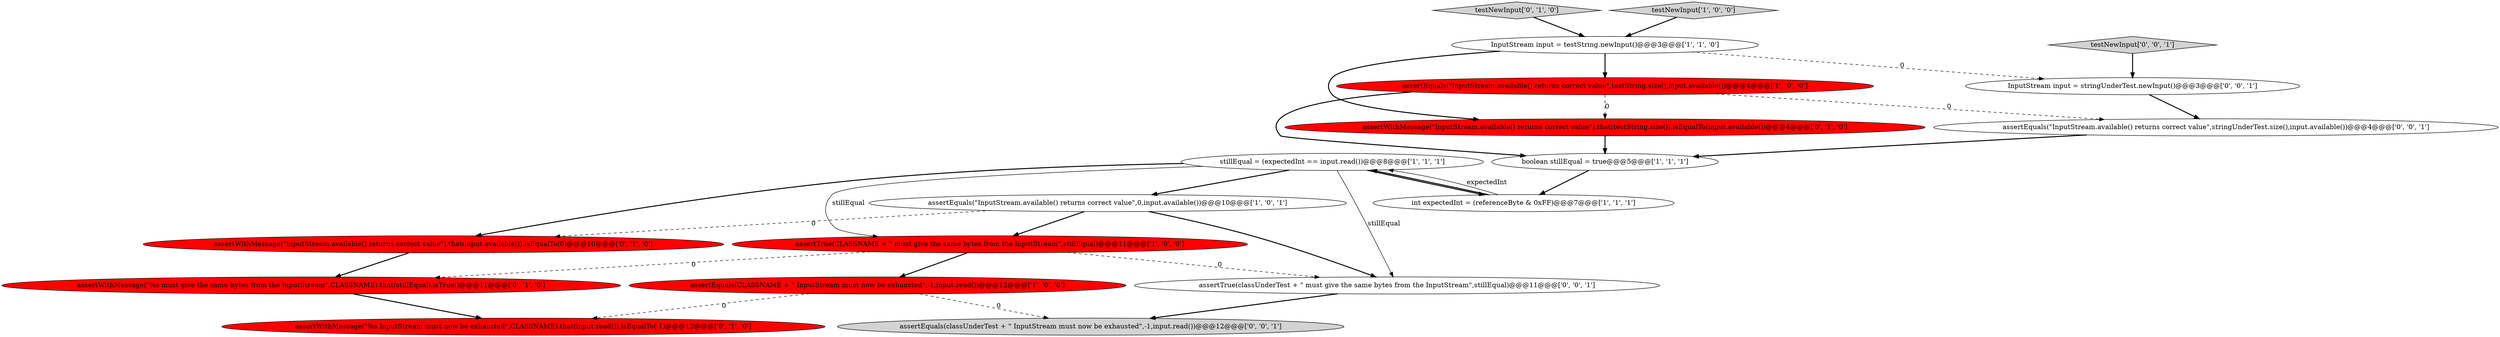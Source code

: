 digraph {
3 [style = filled, label = "assertTrue(CLASSNAME + \" must give the same bytes from the InputStream\",stillEqual)@@@11@@@['1', '0', '0']", fillcolor = red, shape = ellipse image = "AAA1AAABBB1BBB"];
17 [style = filled, label = "assertEquals(classUnderTest + \" InputStream must now be exhausted\",-1,input.read())@@@12@@@['0', '0', '1']", fillcolor = lightgray, shape = ellipse image = "AAA0AAABBB3BBB"];
15 [style = filled, label = "assertEquals(\"InputStream.available() returns correct value\",stringUnderTest.size(),input.available())@@@4@@@['0', '0', '1']", fillcolor = white, shape = ellipse image = "AAA0AAABBB3BBB"];
5 [style = filled, label = "boolean stillEqual = true@@@5@@@['1', '1', '1']", fillcolor = white, shape = ellipse image = "AAA0AAABBB1BBB"];
14 [style = filled, label = "InputStream input = stringUnderTest.newInput()@@@3@@@['0', '0', '1']", fillcolor = white, shape = ellipse image = "AAA0AAABBB3BBB"];
18 [style = filled, label = "testNewInput['0', '0', '1']", fillcolor = lightgray, shape = diamond image = "AAA0AAABBB3BBB"];
2 [style = filled, label = "int expectedInt = (referenceByte & 0xFF)@@@7@@@['1', '1', '1']", fillcolor = white, shape = ellipse image = "AAA0AAABBB1BBB"];
12 [style = filled, label = "assertWithMessage(\"InputStream.available() returns correct value\").that(input.available()).isEqualTo(0)@@@10@@@['0', '1', '0']", fillcolor = red, shape = ellipse image = "AAA1AAABBB2BBB"];
13 [style = filled, label = "assertWithMessage(\"%s InputStream must now be exhausted\",CLASSNAME).that(input.read()).isEqualTo(-1)@@@12@@@['0', '1', '0']", fillcolor = red, shape = ellipse image = "AAA1AAABBB2BBB"];
10 [style = filled, label = "testNewInput['0', '1', '0']", fillcolor = lightgray, shape = diamond image = "AAA0AAABBB2BBB"];
11 [style = filled, label = "assertWithMessage(\"%s must give the same bytes from the InputStream\",CLASSNAME).that(stillEqual).isTrue()@@@11@@@['0', '1', '0']", fillcolor = red, shape = ellipse image = "AAA1AAABBB2BBB"];
4 [style = filled, label = "assertEquals(\"InputStream.available() returns correct value\",testString.size(),input.available())@@@4@@@['1', '0', '0']", fillcolor = red, shape = ellipse image = "AAA1AAABBB1BBB"];
0 [style = filled, label = "stillEqual = (expectedInt == input.read())@@@8@@@['1', '1', '1']", fillcolor = white, shape = ellipse image = "AAA0AAABBB1BBB"];
1 [style = filled, label = "assertEquals(CLASSNAME + \" InputStream must now be exhausted\",-1,input.read())@@@12@@@['1', '0', '0']", fillcolor = red, shape = ellipse image = "AAA1AAABBB1BBB"];
6 [style = filled, label = "assertEquals(\"InputStream.available() returns correct value\",0,input.available())@@@10@@@['1', '0', '1']", fillcolor = white, shape = ellipse image = "AAA0AAABBB1BBB"];
8 [style = filled, label = "InputStream input = testString.newInput()@@@3@@@['1', '1', '0']", fillcolor = white, shape = ellipse image = "AAA0AAABBB1BBB"];
9 [style = filled, label = "assertWithMessage(\"InputStream.available() returns correct value\").that(testString.size()).isEqualTo(input.available())@@@4@@@['0', '1', '0']", fillcolor = red, shape = ellipse image = "AAA1AAABBB2BBB"];
7 [style = filled, label = "testNewInput['1', '0', '0']", fillcolor = lightgray, shape = diamond image = "AAA0AAABBB1BBB"];
16 [style = filled, label = "assertTrue(classUnderTest + \" must give the same bytes from the InputStream\",stillEqual)@@@11@@@['0', '0', '1']", fillcolor = white, shape = ellipse image = "AAA0AAABBB3BBB"];
6->3 [style = bold, label=""];
3->1 [style = bold, label=""];
0->6 [style = bold, label=""];
0->12 [style = bold, label=""];
0->2 [style = bold, label=""];
3->16 [style = dashed, label="0"];
12->11 [style = bold, label=""];
16->17 [style = bold, label=""];
8->14 [style = dashed, label="0"];
7->8 [style = bold, label=""];
15->5 [style = bold, label=""];
6->12 [style = dashed, label="0"];
2->0 [style = solid, label="expectedInt"];
1->13 [style = dashed, label="0"];
0->16 [style = solid, label="stillEqual"];
4->9 [style = dashed, label="0"];
5->2 [style = bold, label=""];
2->0 [style = bold, label=""];
1->17 [style = dashed, label="0"];
10->8 [style = bold, label=""];
6->16 [style = bold, label=""];
4->15 [style = dashed, label="0"];
11->13 [style = bold, label=""];
8->9 [style = bold, label=""];
9->5 [style = bold, label=""];
14->15 [style = bold, label=""];
0->3 [style = solid, label="stillEqual"];
8->4 [style = bold, label=""];
4->5 [style = bold, label=""];
18->14 [style = bold, label=""];
3->11 [style = dashed, label="0"];
}
